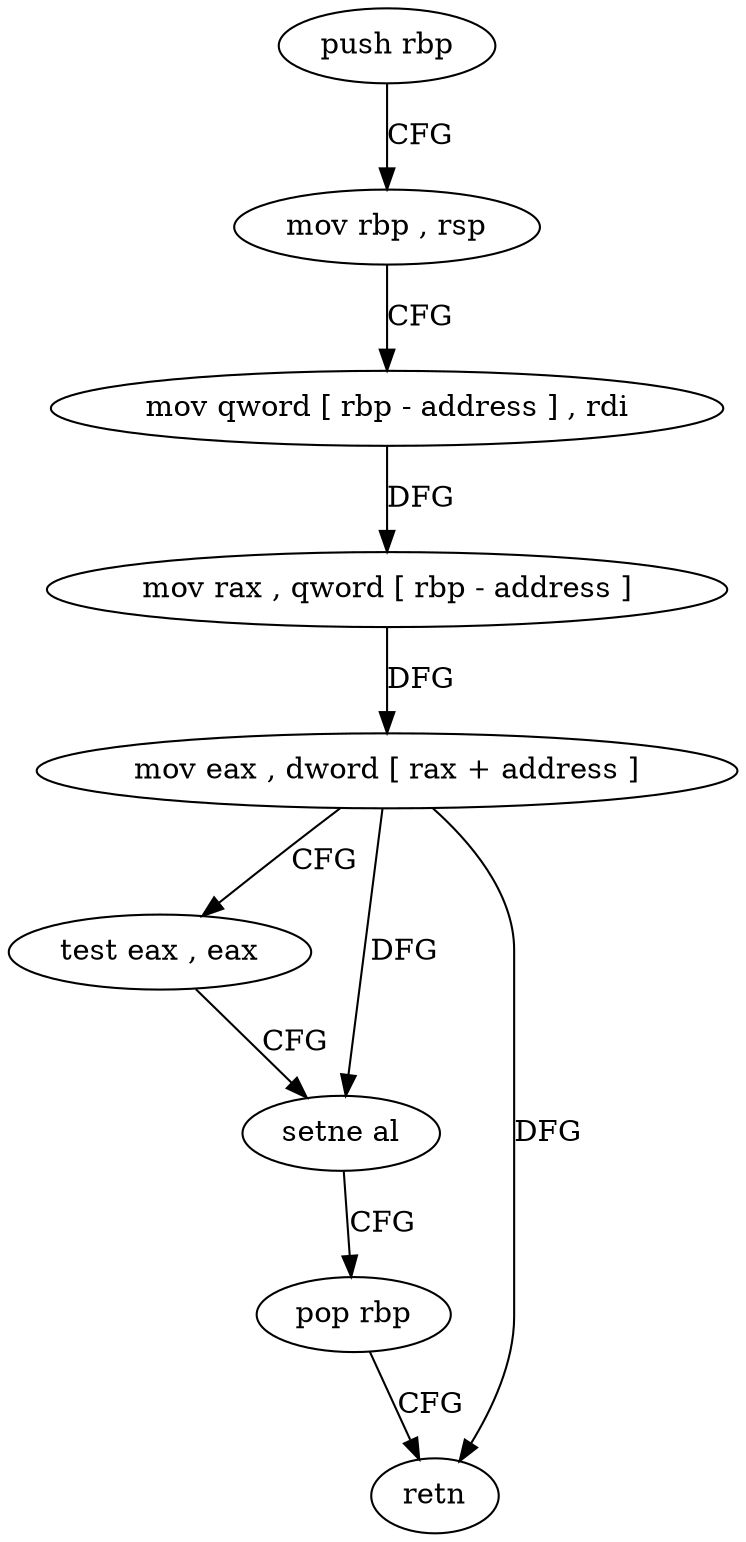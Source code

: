 digraph "func" {
"117247" [label = "push rbp" ]
"117248" [label = "mov rbp , rsp" ]
"117251" [label = "mov qword [ rbp - address ] , rdi" ]
"117255" [label = "mov rax , qword [ rbp - address ]" ]
"117259" [label = "mov eax , dword [ rax + address ]" ]
"117262" [label = "test eax , eax" ]
"117264" [label = "setne al" ]
"117267" [label = "pop rbp" ]
"117268" [label = "retn" ]
"117247" -> "117248" [ label = "CFG" ]
"117248" -> "117251" [ label = "CFG" ]
"117251" -> "117255" [ label = "DFG" ]
"117255" -> "117259" [ label = "DFG" ]
"117259" -> "117262" [ label = "CFG" ]
"117259" -> "117264" [ label = "DFG" ]
"117259" -> "117268" [ label = "DFG" ]
"117262" -> "117264" [ label = "CFG" ]
"117264" -> "117267" [ label = "CFG" ]
"117267" -> "117268" [ label = "CFG" ]
}
